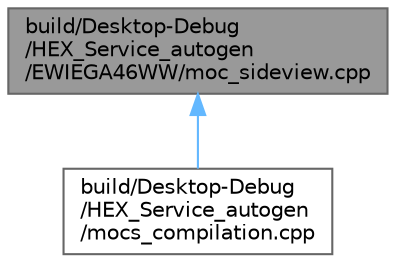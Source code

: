 digraph "build/Desktop-Debug/HEX_Service_autogen/EWIEGA46WW/moc_sideview.cpp"
{
 // LATEX_PDF_SIZE
  bgcolor="transparent";
  edge [fontname=Helvetica,fontsize=10,labelfontname=Helvetica,labelfontsize=10];
  node [fontname=Helvetica,fontsize=10,shape=box,height=0.2,width=0.4];
  Node1 [id="Node000001",label="build/Desktop-Debug\l/HEX_Service_autogen\l/EWIEGA46WW/moc_sideview.cpp",height=0.2,width=0.4,color="gray40", fillcolor="grey60", style="filled", fontcolor="black",tooltip=" "];
  Node1 -> Node2 [id="edge1_Node000001_Node000002",dir="back",color="steelblue1",style="solid",tooltip=" "];
  Node2 [id="Node000002",label="build/Desktop-Debug\l/HEX_Service_autogen\l/mocs_compilation.cpp",height=0.2,width=0.4,color="grey40", fillcolor="white", style="filled",URL="$mocs__compilation_8cpp.html",tooltip=" "];
}
